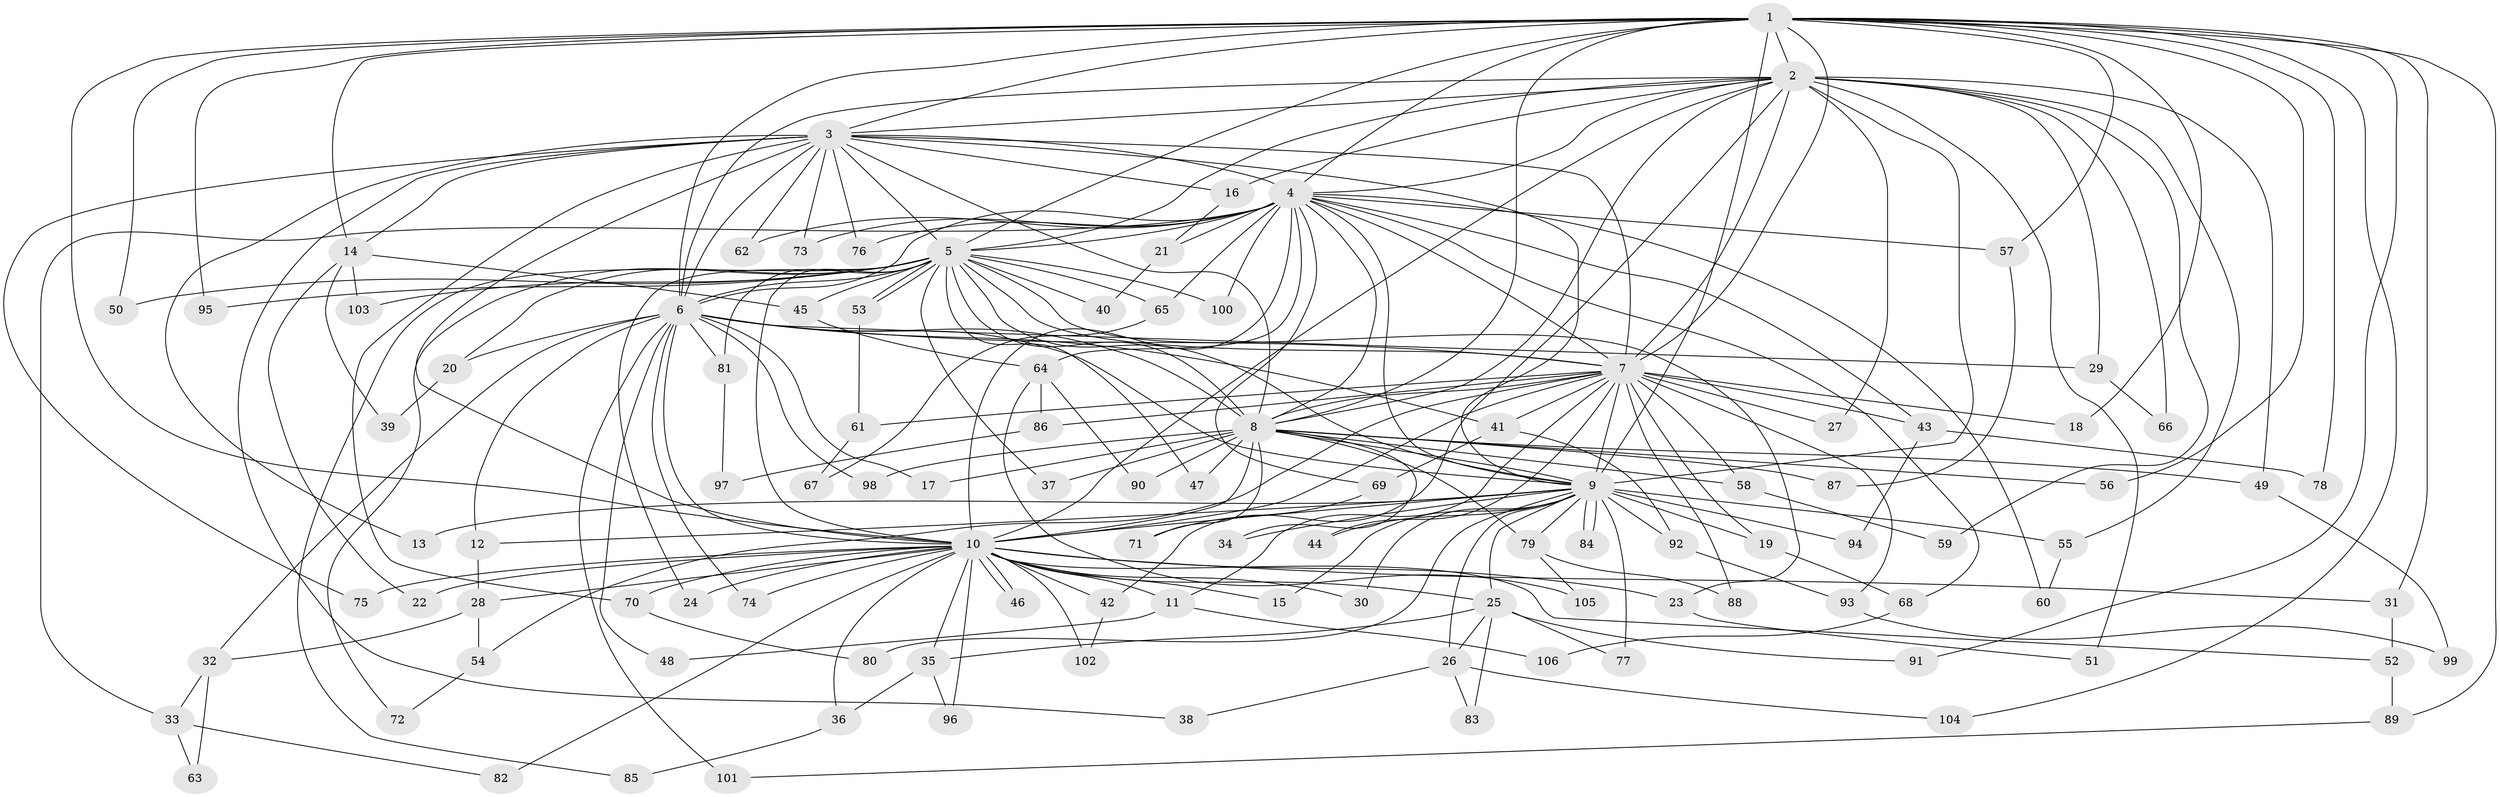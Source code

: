 // coarse degree distribution, {23: 0.04, 18: 0.013333333333333334, 3: 0.3333333333333333, 2: 0.37333333333333335, 19: 0.04, 15: 0.013333333333333334, 4: 0.06666666666666667, 5: 0.05333333333333334, 1: 0.04, 24: 0.013333333333333334, 7: 0.013333333333333334}
// Generated by graph-tools (version 1.1) at 2025/36/03/04/25 23:36:38]
// undirected, 106 vertices, 237 edges
graph export_dot {
  node [color=gray90,style=filled];
  1;
  2;
  3;
  4;
  5;
  6;
  7;
  8;
  9;
  10;
  11;
  12;
  13;
  14;
  15;
  16;
  17;
  18;
  19;
  20;
  21;
  22;
  23;
  24;
  25;
  26;
  27;
  28;
  29;
  30;
  31;
  32;
  33;
  34;
  35;
  36;
  37;
  38;
  39;
  40;
  41;
  42;
  43;
  44;
  45;
  46;
  47;
  48;
  49;
  50;
  51;
  52;
  53;
  54;
  55;
  56;
  57;
  58;
  59;
  60;
  61;
  62;
  63;
  64;
  65;
  66;
  67;
  68;
  69;
  70;
  71;
  72;
  73;
  74;
  75;
  76;
  77;
  78;
  79;
  80;
  81;
  82;
  83;
  84;
  85;
  86;
  87;
  88;
  89;
  90;
  91;
  92;
  93;
  94;
  95;
  96;
  97;
  98;
  99;
  100;
  101;
  102;
  103;
  104;
  105;
  106;
  1 -- 2;
  1 -- 3;
  1 -- 4;
  1 -- 5;
  1 -- 6;
  1 -- 7;
  1 -- 8;
  1 -- 9;
  1 -- 10;
  1 -- 14;
  1 -- 18;
  1 -- 31;
  1 -- 50;
  1 -- 56;
  1 -- 57;
  1 -- 78;
  1 -- 89;
  1 -- 91;
  1 -- 95;
  1 -- 104;
  2 -- 3;
  2 -- 4;
  2 -- 5;
  2 -- 6;
  2 -- 7;
  2 -- 8;
  2 -- 9;
  2 -- 10;
  2 -- 16;
  2 -- 27;
  2 -- 29;
  2 -- 42;
  2 -- 49;
  2 -- 51;
  2 -- 55;
  2 -- 59;
  2 -- 66;
  3 -- 4;
  3 -- 5;
  3 -- 6;
  3 -- 7;
  3 -- 8;
  3 -- 9;
  3 -- 10;
  3 -- 13;
  3 -- 14;
  3 -- 16;
  3 -- 38;
  3 -- 62;
  3 -- 70;
  3 -- 73;
  3 -- 75;
  3 -- 76;
  4 -- 5;
  4 -- 6;
  4 -- 7;
  4 -- 8;
  4 -- 9;
  4 -- 10;
  4 -- 21;
  4 -- 33;
  4 -- 43;
  4 -- 57;
  4 -- 60;
  4 -- 62;
  4 -- 64;
  4 -- 65;
  4 -- 68;
  4 -- 69;
  4 -- 73;
  4 -- 76;
  4 -- 100;
  5 -- 6;
  5 -- 7;
  5 -- 8;
  5 -- 9;
  5 -- 10;
  5 -- 20;
  5 -- 23;
  5 -- 24;
  5 -- 37;
  5 -- 40;
  5 -- 45;
  5 -- 47;
  5 -- 50;
  5 -- 53;
  5 -- 53;
  5 -- 65;
  5 -- 72;
  5 -- 81;
  5 -- 85;
  5 -- 95;
  5 -- 100;
  5 -- 103;
  6 -- 7;
  6 -- 8;
  6 -- 9;
  6 -- 10;
  6 -- 12;
  6 -- 17;
  6 -- 20;
  6 -- 29;
  6 -- 32;
  6 -- 41;
  6 -- 48;
  6 -- 74;
  6 -- 81;
  6 -- 98;
  6 -- 101;
  7 -- 8;
  7 -- 9;
  7 -- 10;
  7 -- 11;
  7 -- 18;
  7 -- 19;
  7 -- 27;
  7 -- 41;
  7 -- 43;
  7 -- 44;
  7 -- 54;
  7 -- 58;
  7 -- 61;
  7 -- 86;
  7 -- 88;
  7 -- 93;
  8 -- 9;
  8 -- 10;
  8 -- 17;
  8 -- 34;
  8 -- 37;
  8 -- 47;
  8 -- 49;
  8 -- 56;
  8 -- 58;
  8 -- 71;
  8 -- 79;
  8 -- 87;
  8 -- 90;
  8 -- 98;
  9 -- 10;
  9 -- 12;
  9 -- 13;
  9 -- 15;
  9 -- 19;
  9 -- 25;
  9 -- 26;
  9 -- 30;
  9 -- 34;
  9 -- 44;
  9 -- 55;
  9 -- 77;
  9 -- 79;
  9 -- 80;
  9 -- 84;
  9 -- 84;
  9 -- 92;
  9 -- 94;
  10 -- 11;
  10 -- 15;
  10 -- 22;
  10 -- 23;
  10 -- 24;
  10 -- 25;
  10 -- 28;
  10 -- 30;
  10 -- 31;
  10 -- 35;
  10 -- 36;
  10 -- 42;
  10 -- 46;
  10 -- 46;
  10 -- 52;
  10 -- 70;
  10 -- 74;
  10 -- 75;
  10 -- 82;
  10 -- 96;
  10 -- 102;
  11 -- 48;
  11 -- 106;
  12 -- 28;
  14 -- 22;
  14 -- 39;
  14 -- 45;
  14 -- 103;
  16 -- 21;
  19 -- 68;
  20 -- 39;
  21 -- 40;
  23 -- 51;
  25 -- 26;
  25 -- 35;
  25 -- 77;
  25 -- 83;
  25 -- 91;
  26 -- 38;
  26 -- 83;
  26 -- 104;
  28 -- 32;
  28 -- 54;
  29 -- 66;
  31 -- 52;
  32 -- 33;
  32 -- 63;
  33 -- 63;
  33 -- 82;
  35 -- 36;
  35 -- 96;
  36 -- 85;
  41 -- 69;
  41 -- 92;
  42 -- 102;
  43 -- 78;
  43 -- 94;
  45 -- 64;
  49 -- 99;
  52 -- 89;
  53 -- 61;
  54 -- 72;
  55 -- 60;
  57 -- 87;
  58 -- 59;
  61 -- 67;
  64 -- 86;
  64 -- 90;
  64 -- 105;
  65 -- 67;
  68 -- 106;
  69 -- 71;
  70 -- 80;
  79 -- 88;
  79 -- 105;
  81 -- 97;
  86 -- 97;
  89 -- 101;
  92 -- 93;
  93 -- 99;
}
